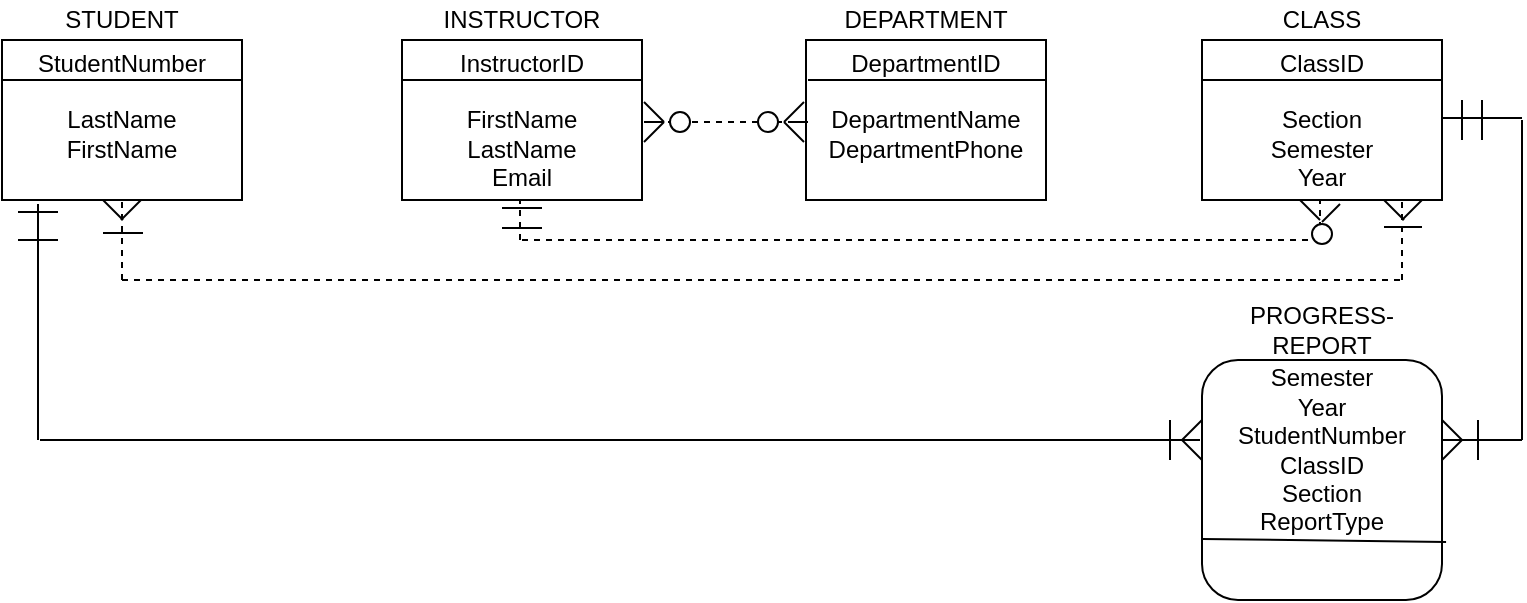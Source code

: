 <mxfile version="12.1.8" type="device" pages="1"><diagram id="nlJK8vYTfvdZTxN25drv" name="Page-1"><mxGraphModel dx="925" dy="770" grid="1" gridSize="10" guides="1" tooltips="1" connect="1" arrows="1" fold="1" page="1" pageScale="1" pageWidth="850" pageHeight="1100" math="0" shadow="0"><root><mxCell id="0"/><mxCell id="1" parent="0"/><mxCell id="iMPg56Z-s_osWRXbw3cy-1" value="" style="rounded=0;whiteSpace=wrap;html=1;" vertex="1" parent="1"><mxGeometry x="40" y="80" width="120" height="80" as="geometry"/></mxCell><mxCell id="iMPg56Z-s_osWRXbw3cy-2" value="STUDENT" style="text;html=1;strokeColor=none;fillColor=none;align=center;verticalAlign=middle;whiteSpace=wrap;rounded=0;" vertex="1" parent="1"><mxGeometry x="40" y="60" width="120" height="20" as="geometry"/></mxCell><mxCell id="iMPg56Z-s_osWRXbw3cy-3" value="" style="rounded=0;whiteSpace=wrap;html=1;" vertex="1" parent="1"><mxGeometry x="240" y="80" width="120" height="80" as="geometry"/></mxCell><mxCell id="iMPg56Z-s_osWRXbw3cy-4" value="INSTRUCTOR" style="text;html=1;strokeColor=none;fillColor=none;align=center;verticalAlign=middle;whiteSpace=wrap;rounded=0;" vertex="1" parent="1"><mxGeometry x="240" y="60" width="120" height="20" as="geometry"/></mxCell><mxCell id="iMPg56Z-s_osWRXbw3cy-5" value="" style="rounded=0;whiteSpace=wrap;html=1;" vertex="1" parent="1"><mxGeometry x="442" y="80" width="120" height="80" as="geometry"/></mxCell><mxCell id="iMPg56Z-s_osWRXbw3cy-6" value="DEPARTMENT" style="text;html=1;strokeColor=none;fillColor=none;align=center;verticalAlign=middle;whiteSpace=wrap;rounded=0;" vertex="1" parent="1"><mxGeometry x="442" y="60" width="120" height="20" as="geometry"/></mxCell><mxCell id="iMPg56Z-s_osWRXbw3cy-7" value="PROGRESS-REPORT" style="text;html=1;strokeColor=none;fillColor=none;align=center;verticalAlign=middle;whiteSpace=wrap;rounded=0;" vertex="1" parent="1"><mxGeometry x="640" y="210" width="120" height="30" as="geometry"/></mxCell><mxCell id="iMPg56Z-s_osWRXbw3cy-8" value="" style="rounded=1;whiteSpace=wrap;html=1;" vertex="1" parent="1"><mxGeometry x="640" y="240" width="120" height="120" as="geometry"/></mxCell><mxCell id="iMPg56Z-s_osWRXbw3cy-9" value="StudentNumber&lt;br&gt;&lt;br&gt;LastName&lt;br&gt;FirstName&lt;br&gt;&amp;nbsp;" style="text;html=1;strokeColor=none;fillColor=none;align=center;verticalAlign=middle;whiteSpace=wrap;rounded=0;" vertex="1" parent="1"><mxGeometry x="40" y="80" width="120" height="80" as="geometry"/></mxCell><mxCell id="iMPg56Z-s_osWRXbw3cy-10" value="InstructorID&lt;br&gt;&lt;br&gt;FirstName&lt;br&gt;LastName&lt;br&gt;Email" style="text;html=1;strokeColor=none;fillColor=none;align=center;verticalAlign=middle;whiteSpace=wrap;rounded=0;" vertex="1" parent="1"><mxGeometry x="240" y="80" width="120" height="80" as="geometry"/></mxCell><mxCell id="iMPg56Z-s_osWRXbw3cy-11" value="DepartmentID&lt;br&gt;&lt;br&gt;DepartmentName&lt;br&gt;DepartmentPhone&lt;br&gt;&amp;nbsp;" style="text;html=1;strokeColor=none;fillColor=none;align=center;verticalAlign=middle;whiteSpace=wrap;rounded=0;" vertex="1" parent="1"><mxGeometry x="442" y="80" width="120" height="80" as="geometry"/></mxCell><mxCell id="iMPg56Z-s_osWRXbw3cy-22" value="" style="rounded=0;whiteSpace=wrap;html=1;" vertex="1" parent="1"><mxGeometry x="640" y="80" width="120" height="80" as="geometry"/></mxCell><mxCell id="iMPg56Z-s_osWRXbw3cy-23" value="CLASS" style="text;html=1;strokeColor=none;fillColor=none;align=center;verticalAlign=middle;whiteSpace=wrap;rounded=0;" vertex="1" parent="1"><mxGeometry x="640" y="60" width="120" height="20" as="geometry"/></mxCell><mxCell id="iMPg56Z-s_osWRXbw3cy-24" value="ClassID&lt;br&gt;&lt;br&gt;Section&lt;br&gt;Semester&lt;br&gt;Year" style="text;html=1;strokeColor=none;fillColor=none;align=center;verticalAlign=middle;whiteSpace=wrap;rounded=0;" vertex="1" parent="1"><mxGeometry x="640" y="80" width="120" height="80" as="geometry"/></mxCell><mxCell id="iMPg56Z-s_osWRXbw3cy-28" value="" style="group" vertex="1" connectable="0" parent="1"><mxGeometry x="361" y="111" width="82" height="20" as="geometry"/></mxCell><mxCell id="iMPg56Z-s_osWRXbw3cy-13" value="" style="endArrow=none;dashed=1;html=1;" edge="1" parent="iMPg56Z-s_osWRXbw3cy-28"><mxGeometry width="50" height="50" relative="1" as="geometry"><mxPoint y="10" as="sourcePoint"/><mxPoint x="80" y="10" as="targetPoint"/></mxGeometry></mxCell><mxCell id="iMPg56Z-s_osWRXbw3cy-14" value="" style="endArrow=none;html=1;" edge="1" parent="iMPg56Z-s_osWRXbw3cy-28"><mxGeometry width="50" height="50" relative="1" as="geometry"><mxPoint x="70" y="10" as="sourcePoint"/><mxPoint x="80" as="targetPoint"/></mxGeometry></mxCell><mxCell id="iMPg56Z-s_osWRXbw3cy-15" value="" style="endArrow=none;html=1;" edge="1" parent="iMPg56Z-s_osWRXbw3cy-28"><mxGeometry width="50" height="50" relative="1" as="geometry"><mxPoint y="20" as="sourcePoint"/><mxPoint x="10" y="10" as="targetPoint"/></mxGeometry></mxCell><mxCell id="iMPg56Z-s_osWRXbw3cy-16" value="" style="endArrow=none;html=1;" edge="1" parent="iMPg56Z-s_osWRXbw3cy-28"><mxGeometry width="50" height="50" relative="1" as="geometry"><mxPoint as="sourcePoint"/><mxPoint x="10" y="10" as="targetPoint"/></mxGeometry></mxCell><mxCell id="iMPg56Z-s_osWRXbw3cy-17" value="" style="endArrow=none;html=1;" edge="1" parent="iMPg56Z-s_osWRXbw3cy-28"><mxGeometry width="50" height="50" relative="1" as="geometry"><mxPoint x="70" y="10" as="sourcePoint"/><mxPoint x="80" y="20" as="targetPoint"/></mxGeometry></mxCell><mxCell id="iMPg56Z-s_osWRXbw3cy-18" value="" style="ellipse;whiteSpace=wrap;html=1;aspect=fixed;" vertex="1" parent="iMPg56Z-s_osWRXbw3cy-28"><mxGeometry x="13" y="5" width="10" height="10" as="geometry"/></mxCell><mxCell id="iMPg56Z-s_osWRXbw3cy-19" value="" style="ellipse;whiteSpace=wrap;html=1;aspect=fixed;" vertex="1" parent="iMPg56Z-s_osWRXbw3cy-28"><mxGeometry x="57" y="5" width="10" height="10" as="geometry"/></mxCell><mxCell id="iMPg56Z-s_osWRXbw3cy-20" value="" style="endArrow=none;html=1;" edge="1" parent="iMPg56Z-s_osWRXbw3cy-28"><mxGeometry width="50" height="50" relative="1" as="geometry"><mxPoint y="10" as="sourcePoint"/><mxPoint x="10" y="10" as="targetPoint"/></mxGeometry></mxCell><mxCell id="iMPg56Z-s_osWRXbw3cy-21" value="" style="endArrow=none;html=1;" edge="1" parent="iMPg56Z-s_osWRXbw3cy-28"><mxGeometry width="50" height="50" relative="1" as="geometry"><mxPoint x="72" y="10" as="sourcePoint"/><mxPoint x="82" y="10" as="targetPoint"/></mxGeometry></mxCell><mxCell id="iMPg56Z-s_osWRXbw3cy-29" value="" style="endArrow=none;dashed=1;html=1;" edge="1" parent="1"><mxGeometry width="50" height="50" relative="1" as="geometry"><mxPoint x="299" y="180" as="sourcePoint"/><mxPoint x="299" y="160" as="targetPoint"/></mxGeometry></mxCell><mxCell id="iMPg56Z-s_osWRXbw3cy-30" value="" style="endArrow=none;dashed=1;html=1;" edge="1" parent="1"><mxGeometry width="50" height="50" relative="1" as="geometry"><mxPoint x="699" y="180" as="sourcePoint"/><mxPoint x="699" y="160" as="targetPoint"/></mxGeometry></mxCell><mxCell id="iMPg56Z-s_osWRXbw3cy-31" value="" style="endArrow=none;dashed=1;html=1;" edge="1" parent="1"><mxGeometry width="50" height="50" relative="1" as="geometry"><mxPoint x="300" y="180" as="sourcePoint"/><mxPoint x="700" y="180" as="targetPoint"/></mxGeometry></mxCell><mxCell id="iMPg56Z-s_osWRXbw3cy-32" value="" style="endArrow=none;html=1;entryX=0.575;entryY=1.025;entryDx=0;entryDy=0;entryPerimeter=0;" edge="1" parent="1" target="iMPg56Z-s_osWRXbw3cy-24"><mxGeometry width="50" height="50" relative="1" as="geometry"><mxPoint x="700" y="171" as="sourcePoint"/><mxPoint x="705" y="170" as="targetPoint"/></mxGeometry></mxCell><mxCell id="iMPg56Z-s_osWRXbw3cy-33" value="" style="endArrow=none;html=1;" edge="1" parent="1"><mxGeometry width="50" height="50" relative="1" as="geometry"><mxPoint x="699" y="170" as="sourcePoint"/><mxPoint x="689" y="160" as="targetPoint"/></mxGeometry></mxCell><mxCell id="iMPg56Z-s_osWRXbw3cy-36" value="" style="group" vertex="1" connectable="0" parent="1"><mxGeometry x="290" y="164" width="20" height="10" as="geometry"/></mxCell><mxCell id="iMPg56Z-s_osWRXbw3cy-34" value="" style="endArrow=none;html=1;" edge="1" parent="iMPg56Z-s_osWRXbw3cy-36"><mxGeometry width="50" height="50" relative="1" as="geometry"><mxPoint as="sourcePoint"/><mxPoint x="20" as="targetPoint"/></mxGeometry></mxCell><mxCell id="iMPg56Z-s_osWRXbw3cy-35" value="" style="endArrow=none;html=1;" edge="1" parent="iMPg56Z-s_osWRXbw3cy-36"><mxGeometry width="50" height="50" relative="1" as="geometry"><mxPoint y="10" as="sourcePoint"/><mxPoint x="20" y="10" as="targetPoint"/></mxGeometry></mxCell><mxCell id="iMPg56Z-s_osWRXbw3cy-37" value="" style="endArrow=none;dashed=1;html=1;" edge="1" parent="1"><mxGeometry width="50" height="50" relative="1" as="geometry"><mxPoint x="100" y="200" as="sourcePoint"/><mxPoint x="100" y="160" as="targetPoint"/></mxGeometry></mxCell><mxCell id="iMPg56Z-s_osWRXbw3cy-38" value="" style="endArrow=none;dashed=1;html=1;" edge="1" parent="1"><mxGeometry width="50" height="50" relative="1" as="geometry"><mxPoint x="100" y="200" as="sourcePoint"/><mxPoint x="740" y="200" as="targetPoint"/></mxGeometry></mxCell><mxCell id="iMPg56Z-s_osWRXbw3cy-39" value="" style="endArrow=none;dashed=1;html=1;" edge="1" parent="1"><mxGeometry width="50" height="50" relative="1" as="geometry"><mxPoint x="740" y="200" as="sourcePoint"/><mxPoint x="740" y="160" as="targetPoint"/></mxGeometry></mxCell><mxCell id="iMPg56Z-s_osWRXbw3cy-40" value="" style="endArrow=none;html=1;" edge="1" parent="1"><mxGeometry width="50" height="50" relative="1" as="geometry"><mxPoint x="800" y="280" as="sourcePoint"/><mxPoint x="800" y="120" as="targetPoint"/></mxGeometry></mxCell><mxCell id="iMPg56Z-s_osWRXbw3cy-41" value="" style="endArrow=none;html=1;" edge="1" parent="1"><mxGeometry width="50" height="50" relative="1" as="geometry"><mxPoint x="760" y="280" as="sourcePoint"/><mxPoint x="800" y="280" as="targetPoint"/></mxGeometry></mxCell><mxCell id="iMPg56Z-s_osWRXbw3cy-42" value="" style="endArrow=none;html=1;" edge="1" parent="1"><mxGeometry width="50" height="50" relative="1" as="geometry"><mxPoint x="760" y="119" as="sourcePoint"/><mxPoint x="800" y="119" as="targetPoint"/></mxGeometry></mxCell><mxCell id="iMPg56Z-s_osWRXbw3cy-45" value="" style="group" vertex="1" connectable="0" parent="1"><mxGeometry x="731" y="160" width="19" height="10" as="geometry"/></mxCell><mxCell id="iMPg56Z-s_osWRXbw3cy-43" value="" style="endArrow=none;html=1;" edge="1" parent="iMPg56Z-s_osWRXbw3cy-45"><mxGeometry width="50" height="50" relative="1" as="geometry"><mxPoint x="9" y="10" as="sourcePoint"/><mxPoint x="19" as="targetPoint"/></mxGeometry></mxCell><mxCell id="iMPg56Z-s_osWRXbw3cy-44" value="" style="endArrow=none;html=1;" edge="1" parent="iMPg56Z-s_osWRXbw3cy-45"><mxGeometry width="50" height="50" relative="1" as="geometry"><mxPoint x="10" y="10" as="sourcePoint"/><mxPoint as="targetPoint"/></mxGeometry></mxCell><mxCell id="iMPg56Z-s_osWRXbw3cy-50" value="" style="group" vertex="1" connectable="0" parent="1"><mxGeometry x="90.5" y="160" width="19" height="10" as="geometry"/></mxCell><mxCell id="iMPg56Z-s_osWRXbw3cy-49" value="" style="group" vertex="1" connectable="0" parent="iMPg56Z-s_osWRXbw3cy-50"><mxGeometry width="19" height="10" as="geometry"/></mxCell><mxCell id="iMPg56Z-s_osWRXbw3cy-46" value="" style="group" vertex="1" connectable="0" parent="iMPg56Z-s_osWRXbw3cy-49"><mxGeometry width="19" height="10" as="geometry"/></mxCell><mxCell id="iMPg56Z-s_osWRXbw3cy-47" value="" style="endArrow=none;html=1;" edge="1" parent="iMPg56Z-s_osWRXbw3cy-46"><mxGeometry width="50" height="50" relative="1" as="geometry"><mxPoint x="9" y="10" as="sourcePoint"/><mxPoint x="19" as="targetPoint"/></mxGeometry></mxCell><mxCell id="iMPg56Z-s_osWRXbw3cy-48" value="" style="endArrow=none;html=1;" edge="1" parent="iMPg56Z-s_osWRXbw3cy-46"><mxGeometry width="50" height="50" relative="1" as="geometry"><mxPoint x="10" y="10" as="sourcePoint"/><mxPoint as="targetPoint"/></mxGeometry></mxCell><mxCell id="iMPg56Z-s_osWRXbw3cy-51" value="" style="endArrow=none;html=1;" edge="1" parent="1"><mxGeometry width="50" height="50" relative="1" as="geometry"><mxPoint x="731" y="173.5" as="sourcePoint"/><mxPoint x="750" y="173.5" as="targetPoint"/></mxGeometry></mxCell><mxCell id="iMPg56Z-s_osWRXbw3cy-52" value="" style="ellipse;whiteSpace=wrap;html=1;aspect=fixed;" vertex="1" parent="1"><mxGeometry x="695" y="172" width="10" height="10" as="geometry"/></mxCell><mxCell id="iMPg56Z-s_osWRXbw3cy-55" value="Semester&lt;br&gt;Year&lt;br&gt;StudentNumber&lt;br&gt;ClassID&lt;br&gt;Section&lt;br&gt;ReportType" style="text;html=1;strokeColor=none;fillColor=none;align=center;verticalAlign=middle;whiteSpace=wrap;rounded=0;" vertex="1" parent="1"><mxGeometry x="640" y="240" width="120" height="90" as="geometry"/></mxCell><mxCell id="iMPg56Z-s_osWRXbw3cy-56" value="" style="endArrow=none;html=1;" edge="1" parent="1"><mxGeometry width="50" height="50" relative="1" as="geometry"><mxPoint x="90.5" y="176.5" as="sourcePoint"/><mxPoint x="110.5" y="176.5" as="targetPoint"/></mxGeometry></mxCell><mxCell id="iMPg56Z-s_osWRXbw3cy-57" value="" style="endArrow=none;html=1;" edge="1" parent="1"><mxGeometry width="50" height="50" relative="1" as="geometry"><mxPoint x="59" y="280" as="sourcePoint"/><mxPoint x="639" y="280" as="targetPoint"/></mxGeometry></mxCell><mxCell id="iMPg56Z-s_osWRXbw3cy-58" value="" style="endArrow=none;html=1;entryX=0.15;entryY=1.025;entryDx=0;entryDy=0;entryPerimeter=0;" edge="1" parent="1" target="iMPg56Z-s_osWRXbw3cy-9"><mxGeometry width="50" height="50" relative="1" as="geometry"><mxPoint x="58" y="280" as="sourcePoint"/><mxPoint x="60" y="230" as="targetPoint"/></mxGeometry></mxCell><mxCell id="iMPg56Z-s_osWRXbw3cy-65" value="" style="endArrow=none;html=1;" edge="1" parent="1"><mxGeometry width="50" height="50" relative="1" as="geometry"><mxPoint x="630" y="280" as="sourcePoint"/><mxPoint x="640" y="270" as="targetPoint"/></mxGeometry></mxCell><mxCell id="iMPg56Z-s_osWRXbw3cy-66" value="" style="endArrow=none;html=1;" edge="1" parent="1"><mxGeometry width="50" height="50" relative="1" as="geometry"><mxPoint x="640" y="290" as="sourcePoint"/><mxPoint x="630" y="280" as="targetPoint"/></mxGeometry></mxCell><mxCell id="iMPg56Z-s_osWRXbw3cy-67" value="" style="endArrow=none;html=1;" edge="1" parent="1"><mxGeometry width="50" height="50" relative="1" as="geometry"><mxPoint x="624" y="270" as="sourcePoint"/><mxPoint x="624" y="290" as="targetPoint"/></mxGeometry></mxCell><mxCell id="iMPg56Z-s_osWRXbw3cy-68" value="" style="endArrow=none;html=1;entryX=1;entryY=0.25;entryDx=0;entryDy=0;" edge="1" parent="1" target="iMPg56Z-s_osWRXbw3cy-24"><mxGeometry width="50" height="50" relative="1" as="geometry"><mxPoint x="640" y="100" as="sourcePoint"/><mxPoint x="690" y="100" as="targetPoint"/></mxGeometry></mxCell><mxCell id="iMPg56Z-s_osWRXbw3cy-69" value="" style="endArrow=none;html=1;entryX=1;entryY=0.25;entryDx=0;entryDy=0;" edge="1" parent="1" target="iMPg56Z-s_osWRXbw3cy-11"><mxGeometry width="50" height="50" relative="1" as="geometry"><mxPoint x="443" y="100" as="sourcePoint"/><mxPoint x="493" y="100" as="targetPoint"/></mxGeometry></mxCell><mxCell id="iMPg56Z-s_osWRXbw3cy-70" value="" style="endArrow=none;html=1;entryX=1;entryY=0.25;entryDx=0;entryDy=0;" edge="1" parent="1" target="iMPg56Z-s_osWRXbw3cy-10"><mxGeometry width="50" height="50" relative="1" as="geometry"><mxPoint x="240" y="100" as="sourcePoint"/><mxPoint x="290" y="100" as="targetPoint"/></mxGeometry></mxCell><mxCell id="iMPg56Z-s_osWRXbw3cy-71" value="" style="endArrow=none;html=1;entryX=1;entryY=0.25;entryDx=0;entryDy=0;" edge="1" parent="1" target="iMPg56Z-s_osWRXbw3cy-9"><mxGeometry width="50" height="50" relative="1" as="geometry"><mxPoint x="40" y="100" as="sourcePoint"/><mxPoint x="80" y="100" as="targetPoint"/></mxGeometry></mxCell><mxCell id="iMPg56Z-s_osWRXbw3cy-74" value="" style="group" vertex="1" connectable="0" parent="1"><mxGeometry x="48" y="166" width="20" height="10" as="geometry"/></mxCell><mxCell id="iMPg56Z-s_osWRXbw3cy-72" value="" style="endArrow=none;html=1;" edge="1" parent="iMPg56Z-s_osWRXbw3cy-74"><mxGeometry width="50" height="50" relative="1" as="geometry"><mxPoint y="14" as="sourcePoint"/><mxPoint x="20" y="14" as="targetPoint"/></mxGeometry></mxCell><mxCell id="iMPg56Z-s_osWRXbw3cy-73" value="" style="endArrow=none;html=1;" edge="1" parent="iMPg56Z-s_osWRXbw3cy-74"><mxGeometry width="50" height="50" relative="1" as="geometry"><mxPoint as="sourcePoint"/><mxPoint x="20" as="targetPoint"/></mxGeometry></mxCell><mxCell id="iMPg56Z-s_osWRXbw3cy-75" value="" style="endArrow=none;html=1;" edge="1" parent="1"><mxGeometry width="50" height="50" relative="1" as="geometry"><mxPoint x="760" y="290" as="sourcePoint"/><mxPoint x="770" y="280" as="targetPoint"/></mxGeometry></mxCell><mxCell id="iMPg56Z-s_osWRXbw3cy-76" value="" style="endArrow=none;html=1;" edge="1" parent="1"><mxGeometry width="50" height="50" relative="1" as="geometry"><mxPoint x="770" y="280" as="sourcePoint"/><mxPoint x="760" y="270" as="targetPoint"/></mxGeometry></mxCell><mxCell id="iMPg56Z-s_osWRXbw3cy-77" value="" style="endArrow=none;html=1;" edge="1" parent="1"><mxGeometry width="50" height="50" relative="1" as="geometry"><mxPoint x="770" y="130" as="sourcePoint"/><mxPoint x="770" y="110" as="targetPoint"/></mxGeometry></mxCell><mxCell id="iMPg56Z-s_osWRXbw3cy-78" value="" style="endArrow=none;html=1;" edge="1" parent="1"><mxGeometry width="50" height="50" relative="1" as="geometry"><mxPoint x="780" y="130" as="sourcePoint"/><mxPoint x="780" y="110" as="targetPoint"/></mxGeometry></mxCell><mxCell id="iMPg56Z-s_osWRXbw3cy-79" value="" style="endArrow=none;html=1;" edge="1" parent="1"><mxGeometry width="50" height="50" relative="1" as="geometry"><mxPoint x="778" y="290" as="sourcePoint"/><mxPoint x="778" y="270" as="targetPoint"/></mxGeometry></mxCell><mxCell id="iMPg56Z-s_osWRXbw3cy-80" value="" style="endArrow=none;html=1;entryX=1.017;entryY=1.011;entryDx=0;entryDy=0;entryPerimeter=0;" edge="1" parent="1" target="iMPg56Z-s_osWRXbw3cy-55"><mxGeometry width="50" height="50" relative="1" as="geometry"><mxPoint x="640" y="329.5" as="sourcePoint"/><mxPoint x="690" y="329.5" as="targetPoint"/></mxGeometry></mxCell></root></mxGraphModel></diagram></mxfile>